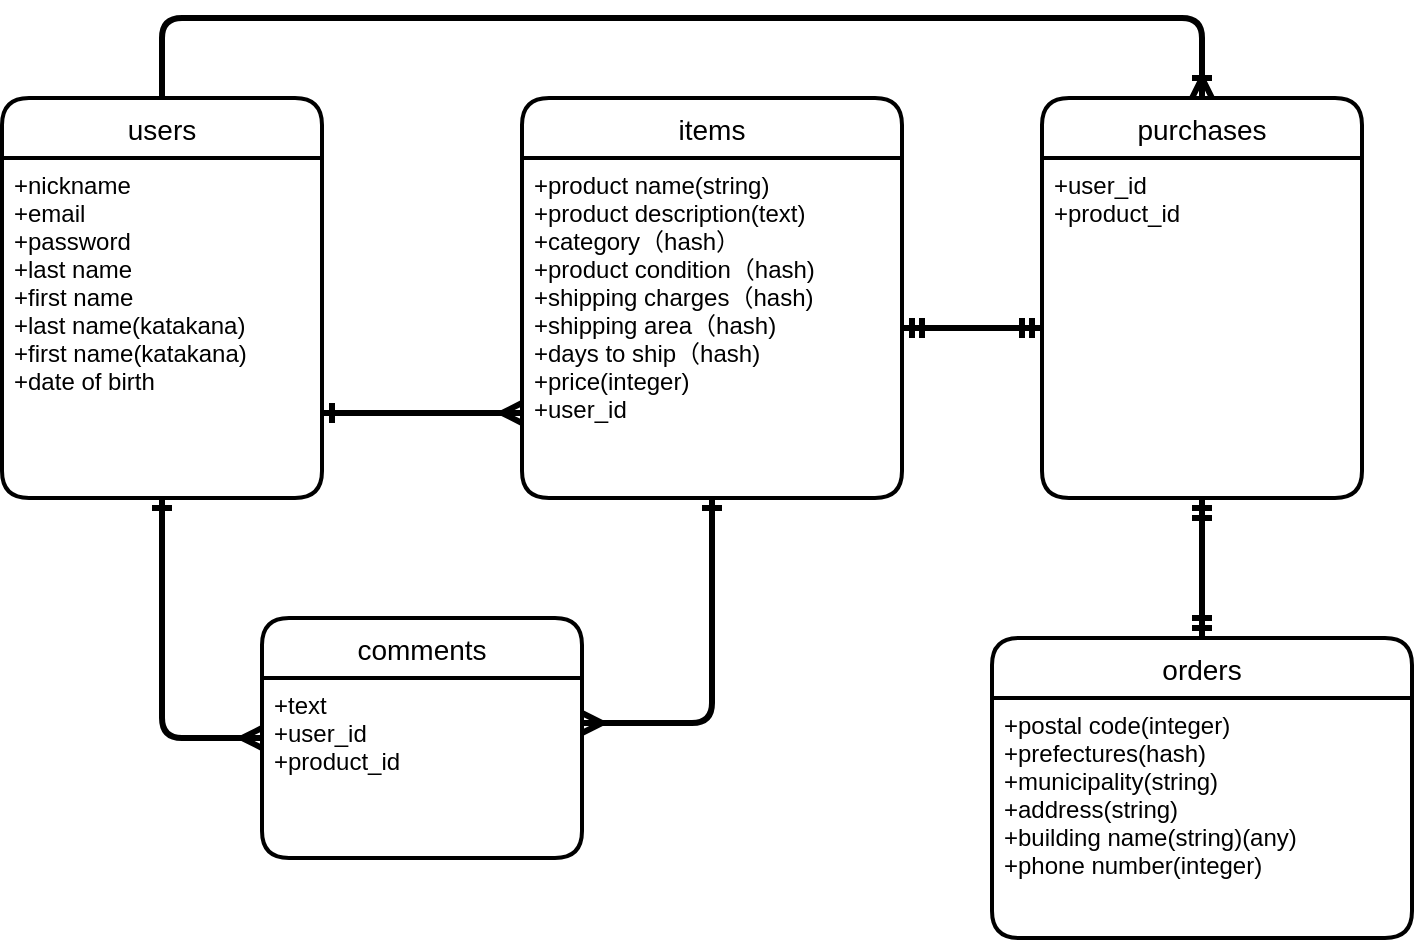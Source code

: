 <mxfile version="13.6.5">
    <diagram id="JMjJVHLFy_oCdMC1okpz" name="ページ1">
        <mxGraphModel dx="298" dy="503" grid="1" gridSize="10" guides="1" tooltips="1" connect="1" arrows="1" fold="1" page="1" pageScale="1" pageWidth="827" pageHeight="1169" math="0" shadow="0">
            <root>
                <mxCell id="0"/>
                <mxCell id="1" parent="0"/>
                <mxCell id="6" style="edgeStyle=orthogonalEdgeStyle;orthogonalLoop=1;jettySize=auto;html=1;exitX=1;exitY=0.75;exitDx=0;exitDy=0;entryX=0;entryY=0.75;entryDx=0;entryDy=0;curved=1;endArrow=ERmany;endFill=0;strokeWidth=3;startArrow=ERone;startFill=0;" parent="1" source="3" target="5" edge="1">
                    <mxGeometry relative="1" as="geometry"/>
                </mxCell>
                <mxCell id="9" style="edgeStyle=orthogonalEdgeStyle;orthogonalLoop=1;jettySize=auto;html=1;exitX=0.5;exitY=1;exitDx=0;exitDy=0;entryX=0;entryY=0.5;entryDx=0;entryDy=0;startArrow=ERone;startFill=0;endArrow=ERmany;endFill=0;strokeWidth=3;rounded=1;" parent="1" source="3" target="7" edge="1">
                    <mxGeometry relative="1" as="geometry">
                        <Array as="points">
                            <mxPoint x="130" y="380"/>
                        </Array>
                    </mxGeometry>
                </mxCell>
                <mxCell id="7" value="comments" style="swimlane;childLayout=stackLayout;horizontal=1;startSize=30;horizontalStack=0;rounded=1;fontSize=14;fontStyle=0;strokeWidth=2;resizeParent=0;resizeLast=1;shadow=0;dashed=0;align=center;" parent="1" vertex="1">
                    <mxGeometry x="180" y="320" width="160" height="120" as="geometry"/>
                </mxCell>
                <mxCell id="8" value="+text&#10;+user_id&#10;+product_id" style="align=left;strokeColor=none;fillColor=none;spacingLeft=4;fontSize=12;verticalAlign=top;resizable=0;rotatable=0;part=1;" parent="7" vertex="1">
                    <mxGeometry y="30" width="160" height="90" as="geometry"/>
                </mxCell>
                <mxCell id="11" style="edgeStyle=orthogonalEdgeStyle;rounded=1;orthogonalLoop=1;jettySize=auto;html=1;exitX=0.5;exitY=1;exitDx=0;exitDy=0;entryX=1;entryY=0.25;entryDx=0;entryDy=0;startArrow=ERone;startFill=0;endArrow=ERmany;endFill=0;strokeWidth=3;" parent="1" source="5" target="8" edge="1">
                    <mxGeometry relative="1" as="geometry"/>
                </mxCell>
                <mxCell id="28" value="" style="edgeStyle=entityRelationEdgeStyle;fontSize=12;html=1;endArrow=ERmandOne;startArrow=ERmandOne;strokeWidth=3;entryX=0;entryY=0.5;entryDx=0;entryDy=0;exitX=1;exitY=0.5;exitDx=0;exitDy=0;" parent="1" source="5" target="50" edge="1">
                    <mxGeometry width="100" height="100" relative="1" as="geometry">
                        <mxPoint x="530" y="175" as="sourcePoint"/>
                        <mxPoint x="530" y="240" as="targetPoint"/>
                    </mxGeometry>
                </mxCell>
                <mxCell id="29" value="" style="fontSize=12;html=1;endArrow=ERmandOne;startArrow=ERmandOne;strokeWidth=3;entryX=0.5;entryY=1;entryDx=0;entryDy=0;exitX=0.5;exitY=0;exitDx=0;exitDy=0;" parent="1" source="52" target="50" edge="1">
                    <mxGeometry width="100" height="100" relative="1" as="geometry">
                        <mxPoint x="575" y="350" as="sourcePoint"/>
                        <mxPoint x="520" y="160" as="targetPoint"/>
                    </mxGeometry>
                </mxCell>
                <object label="users" placeholders="1" type="aaaa" id="2">
                    <mxCell style="swimlane;childLayout=stackLayout;horizontal=1;startSize=30;horizontalStack=0;rounded=1;fontSize=14;fontStyle=0;strokeWidth=2;resizeParent=0;resizeLast=1;shadow=0;dashed=0;align=center;" parent="1" vertex="1">
                        <mxGeometry x="50" y="60" width="160" height="200" as="geometry"/>
                    </mxCell>
                </object>
                <mxCell id="3" value="+nickname&#10;+email&#10;+password&#10;+last name&#10;+first name&#10;+last name(katakana)&#10;+first name(katakana)&#10;+date of birth" style="align=left;strokeColor=none;fillColor=none;spacingLeft=4;fontSize=12;verticalAlign=top;resizable=0;rotatable=0;part=1;" parent="2" vertex="1">
                    <mxGeometry y="30" width="160" height="170" as="geometry"/>
                </mxCell>
                <mxCell id="49" value="purchases" style="swimlane;childLayout=stackLayout;horizontal=1;startSize=30;horizontalStack=0;rounded=1;fontSize=14;fontStyle=0;strokeWidth=2;resizeParent=0;resizeLast=1;shadow=0;dashed=0;align=center;" parent="1" vertex="1">
                    <mxGeometry x="570" y="60" width="160" height="200" as="geometry"/>
                </mxCell>
                <mxCell id="50" value="+user_id&#10;+product_id" style="align=left;strokeColor=none;fillColor=none;spacingLeft=4;fontSize=12;verticalAlign=top;resizable=0;rotatable=0;part=1;" parent="49" vertex="1">
                    <mxGeometry y="30" width="160" height="170" as="geometry"/>
                </mxCell>
                <mxCell id="52" value="orders" style="swimlane;childLayout=stackLayout;horizontal=1;startSize=30;horizontalStack=0;rounded=1;fontSize=14;fontStyle=0;strokeWidth=2;resizeParent=0;resizeLast=1;shadow=0;dashed=0;align=center;" parent="1" vertex="1">
                    <mxGeometry x="545" y="330" width="210" height="150" as="geometry"/>
                </mxCell>
                <mxCell id="53" value="+postal code(integer)&#10;+prefectures(hash)&#10;+municipality(string)&#10;+address(string)&#10;+building name(string)(any)&#10;+phone number(integer)" style="align=left;strokeColor=none;fillColor=none;spacingLeft=4;fontSize=12;verticalAlign=top;resizable=0;rotatable=0;part=1;" parent="52" vertex="1">
                    <mxGeometry y="30" width="210" height="120" as="geometry"/>
                </mxCell>
                <mxCell id="4" value="items" style="swimlane;childLayout=stackLayout;horizontal=1;startSize=30;horizontalStack=0;rounded=1;fontSize=14;fontStyle=0;strokeWidth=2;resizeParent=0;resizeLast=1;shadow=0;dashed=0;align=center;" parent="1" vertex="1">
                    <mxGeometry x="310" y="60" width="190" height="200" as="geometry"/>
                </mxCell>
                <mxCell id="5" value="+product name(string)&#10;+product description(text)&#10;+category（hash）&#10;+product condition（hash)&#10;+shipping charges（hash)&#10;+shipping area（hash)&#10;+days to ship（hash)&#10;+price(integer)&#10;+user_id" style="align=left;strokeColor=none;fillColor=none;spacingLeft=4;fontSize=12;verticalAlign=top;resizable=0;rotatable=0;part=1;" parent="4" vertex="1">
                    <mxGeometry y="30" width="190" height="170" as="geometry"/>
                </mxCell>
                <mxCell id="54" value="" style="edgeStyle=orthogonalEdgeStyle;fontSize=12;html=1;endArrow=ERoneToMany;strokeWidth=3;exitX=0.5;exitY=0;exitDx=0;exitDy=0;entryX=0.5;entryY=0;entryDx=0;entryDy=0;" parent="1" source="2" target="49" edge="1">
                    <mxGeometry width="100" height="100" relative="1" as="geometry">
                        <mxPoint x="110" y="20" as="sourcePoint"/>
                        <mxPoint x="210" y="-80" as="targetPoint"/>
                        <Array as="points">
                            <mxPoint x="130" y="20"/>
                            <mxPoint x="650" y="20"/>
                        </Array>
                    </mxGeometry>
                </mxCell>
            </root>
        </mxGraphModel>
    </diagram>
</mxfile>
